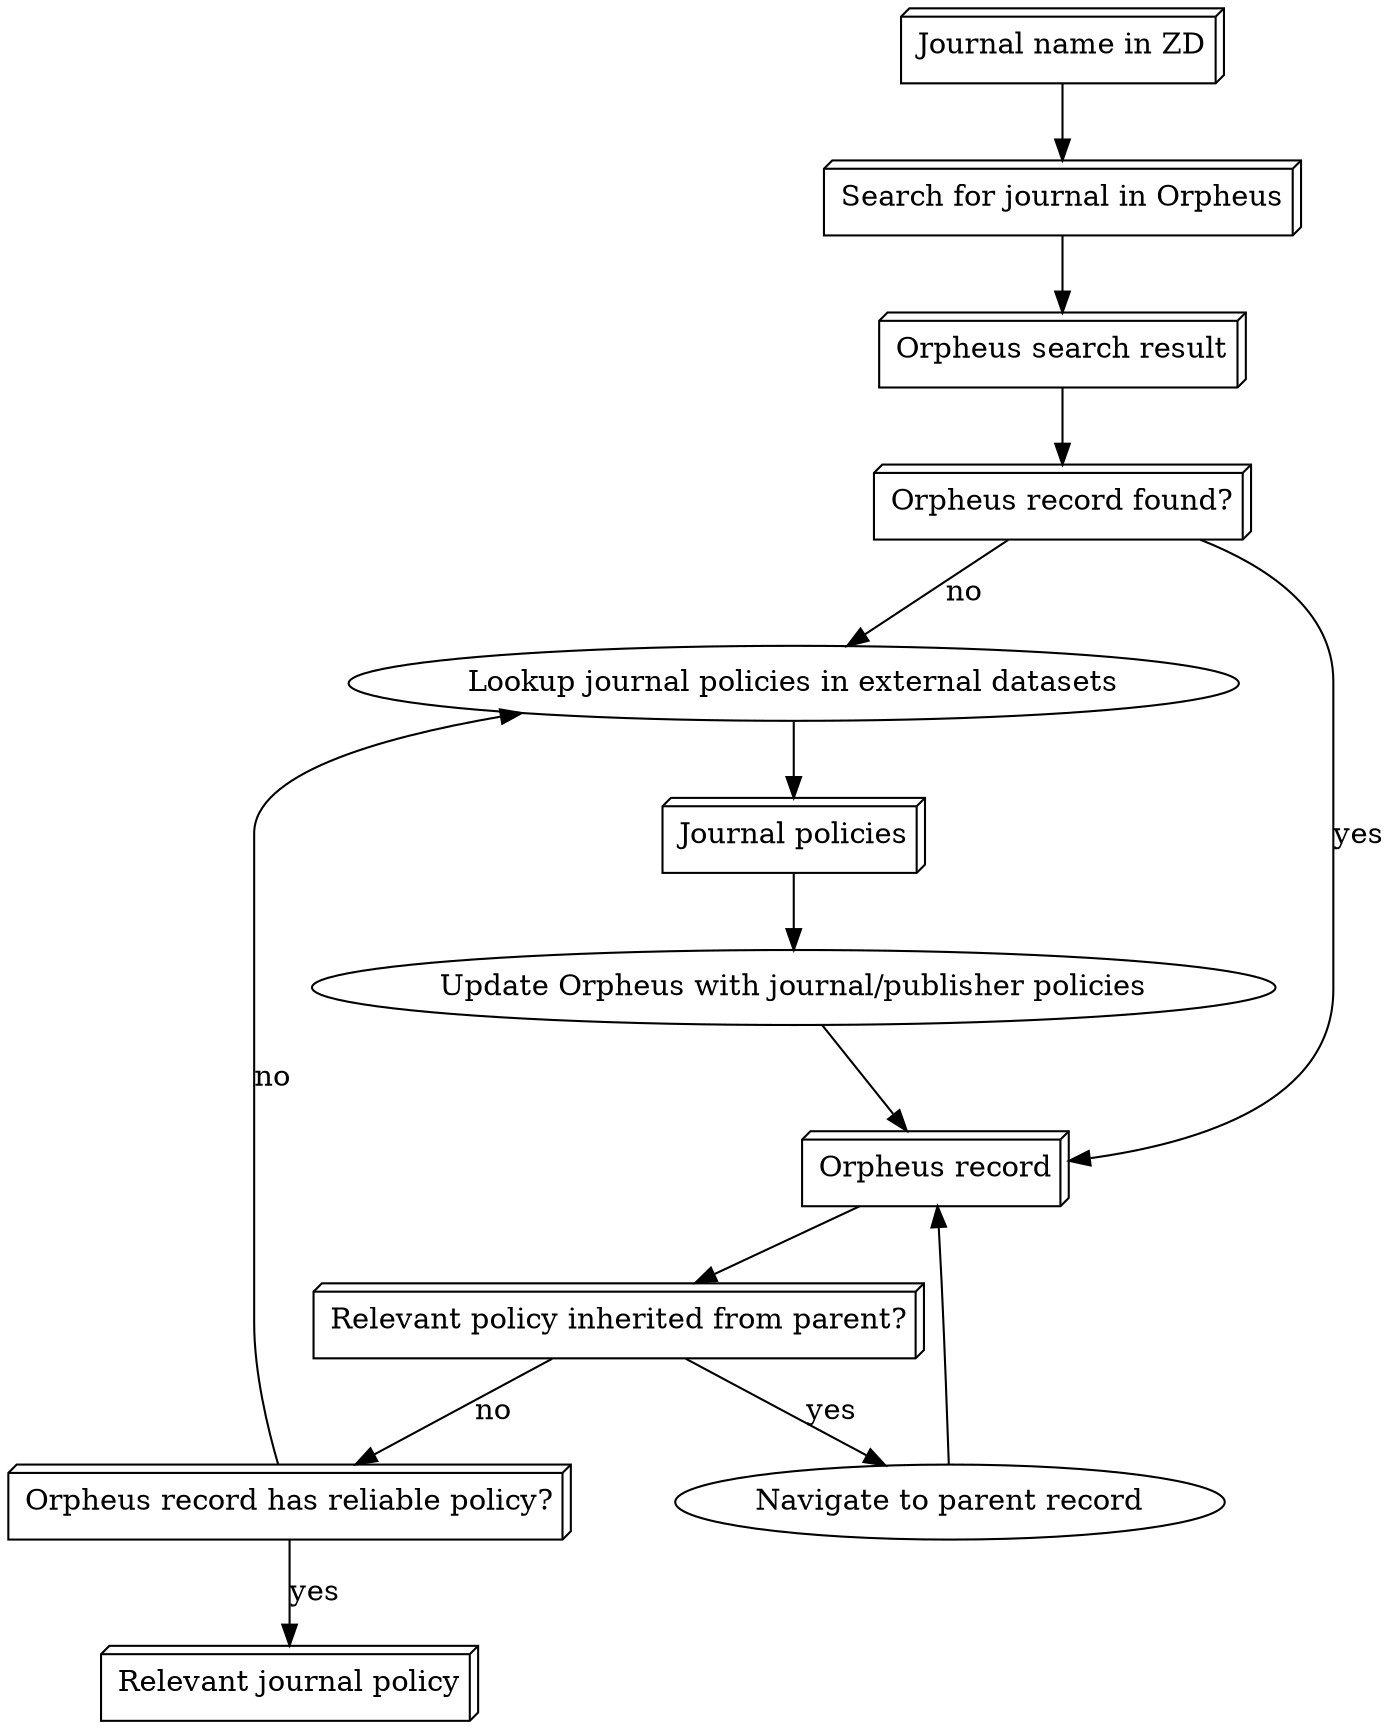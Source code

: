 digraph
{
    d2tdocpreamble = "
    \usetikzlibrary{arrows, automata, positioning}
    \tikzstyle{automaton}=[shorten >=1pt, pos=.4, >=stealth', initial text=]
    \tikzstyle{allnodes}=[minimum height=2cm, minimum width=2cm]
    \tikzstyle{activities}=[rectangle, fill=white, align=center, text width=4cm]
    \tikzstyle{deliverables}=[rectangle, rounded corners, fill=blue!20!white, align=center, text width=4cm]
    \tikzstyle{decisions}=[diamond, fill=white, align=center, text width=2cm]
  "

    # rankdir = LR
    {
        node[style="allnodes, activities"] # activities
            search_romeo; update_orpheus; navigate_parent
        node[shape="box3d"] # activities with drilldown
            search_orpheus
        node [style="allnodes, deliverables"] # deliverables
            zd_journal; record; search_result; embargo; external_embargo;        
        node[style="allnodes, decisions"] # decision box
            if_found; if_valid; if_publisher
    }    
        
    zd_journal -> search_orpheus -> search_result -> if_found;
    if_found -> record[label="yes"]; 
    record -> if_publisher;
    if_publisher -> navigate_parent[label="yes"];
        navigate_parent -> record;
    if_publisher -> if_valid[label="no"];
    if_valid -> embargo[label="yes"];
    if_valid -> search_romeo[label="no"];
    if_found -> search_romeo[label="no"];
    search_romeo -> external_embargo -> update_orpheus -> record;     
 
    zd_journal[label="Journal name in ZD"]
    search_orpheus[label="Search for journal in Orpheus"]
    search_result[label="Orpheus search result"]
    if_found[label="Orpheus record found?"]
    record[label="Orpheus record"]
    if_valid[label="Orpheus record has reliable policy?"]
    if_publisher[label="Relevant policy inherited from parent?"]
    navigate_parent[label="Navigate to parent record"]
    embargo[label="Relevant journal policy"]
    search_romeo[label="Lookup journal policies in external datasets"]
    external_embargo[label="Journal policies"]
    update_orpheus[label="Update Orpheus with journal/publisher policies"]

    # {rank=same; zd_journal record search_result embargo external_embargo}
    
}

# dot2tex -f tikz --graphstyle=automaton --crop --nominsize --autosize  initial-use1.dot > initial-use1.tex && texi2dvi --pdf initial-use1.tex

